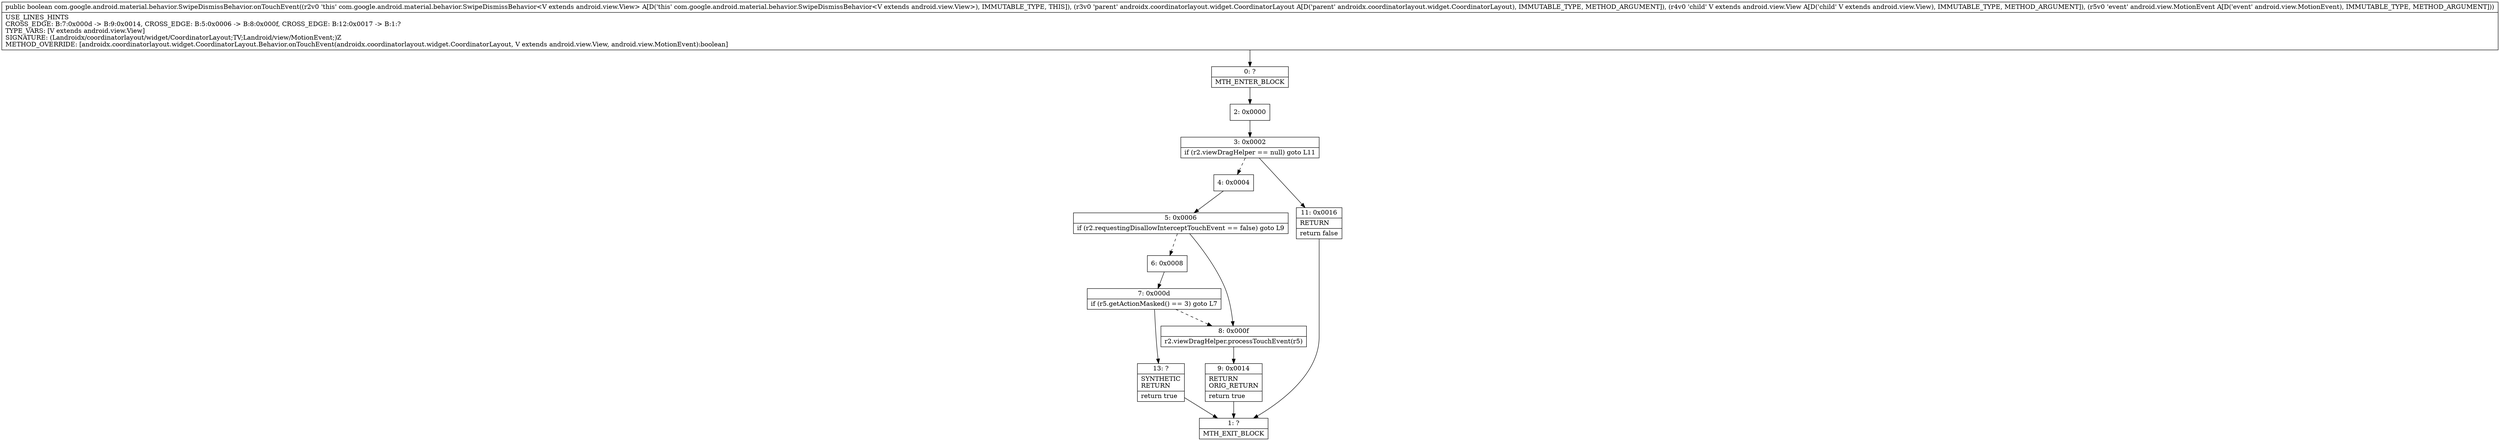 digraph "CFG forcom.google.android.material.behavior.SwipeDismissBehavior.onTouchEvent(Landroidx\/coordinatorlayout\/widget\/CoordinatorLayout;Landroid\/view\/View;Landroid\/view\/MotionEvent;)Z" {
Node_0 [shape=record,label="{0\:\ ?|MTH_ENTER_BLOCK\l}"];
Node_2 [shape=record,label="{2\:\ 0x0000}"];
Node_3 [shape=record,label="{3\:\ 0x0002|if (r2.viewDragHelper == null) goto L11\l}"];
Node_4 [shape=record,label="{4\:\ 0x0004}"];
Node_5 [shape=record,label="{5\:\ 0x0006|if (r2.requestingDisallowInterceptTouchEvent == false) goto L9\l}"];
Node_6 [shape=record,label="{6\:\ 0x0008}"];
Node_7 [shape=record,label="{7\:\ 0x000d|if (r5.getActionMasked() == 3) goto L7\l}"];
Node_13 [shape=record,label="{13\:\ ?|SYNTHETIC\lRETURN\l|return true\l}"];
Node_1 [shape=record,label="{1\:\ ?|MTH_EXIT_BLOCK\l}"];
Node_8 [shape=record,label="{8\:\ 0x000f|r2.viewDragHelper.processTouchEvent(r5)\l}"];
Node_9 [shape=record,label="{9\:\ 0x0014|RETURN\lORIG_RETURN\l|return true\l}"];
Node_11 [shape=record,label="{11\:\ 0x0016|RETURN\l|return false\l}"];
MethodNode[shape=record,label="{public boolean com.google.android.material.behavior.SwipeDismissBehavior.onTouchEvent((r2v0 'this' com.google.android.material.behavior.SwipeDismissBehavior\<V extends android.view.View\> A[D('this' com.google.android.material.behavior.SwipeDismissBehavior\<V extends android.view.View\>), IMMUTABLE_TYPE, THIS]), (r3v0 'parent' androidx.coordinatorlayout.widget.CoordinatorLayout A[D('parent' androidx.coordinatorlayout.widget.CoordinatorLayout), IMMUTABLE_TYPE, METHOD_ARGUMENT]), (r4v0 'child' V extends android.view.View A[D('child' V extends android.view.View), IMMUTABLE_TYPE, METHOD_ARGUMENT]), (r5v0 'event' android.view.MotionEvent A[D('event' android.view.MotionEvent), IMMUTABLE_TYPE, METHOD_ARGUMENT]))  | USE_LINES_HINTS\lCROSS_EDGE: B:7:0x000d \-\> B:9:0x0014, CROSS_EDGE: B:5:0x0006 \-\> B:8:0x000f, CROSS_EDGE: B:12:0x0017 \-\> B:1:?\lTYPE_VARS: [V extends android.view.View]\lSIGNATURE: (Landroidx\/coordinatorlayout\/widget\/CoordinatorLayout;TV;Landroid\/view\/MotionEvent;)Z\lMETHOD_OVERRIDE: [androidx.coordinatorlayout.widget.CoordinatorLayout.Behavior.onTouchEvent(androidx.coordinatorlayout.widget.CoordinatorLayout, V extends android.view.View, android.view.MotionEvent):boolean]\l}"];
MethodNode -> Node_0;Node_0 -> Node_2;
Node_2 -> Node_3;
Node_3 -> Node_4[style=dashed];
Node_3 -> Node_11;
Node_4 -> Node_5;
Node_5 -> Node_6[style=dashed];
Node_5 -> Node_8;
Node_6 -> Node_7;
Node_7 -> Node_8[style=dashed];
Node_7 -> Node_13;
Node_13 -> Node_1;
Node_8 -> Node_9;
Node_9 -> Node_1;
Node_11 -> Node_1;
}

